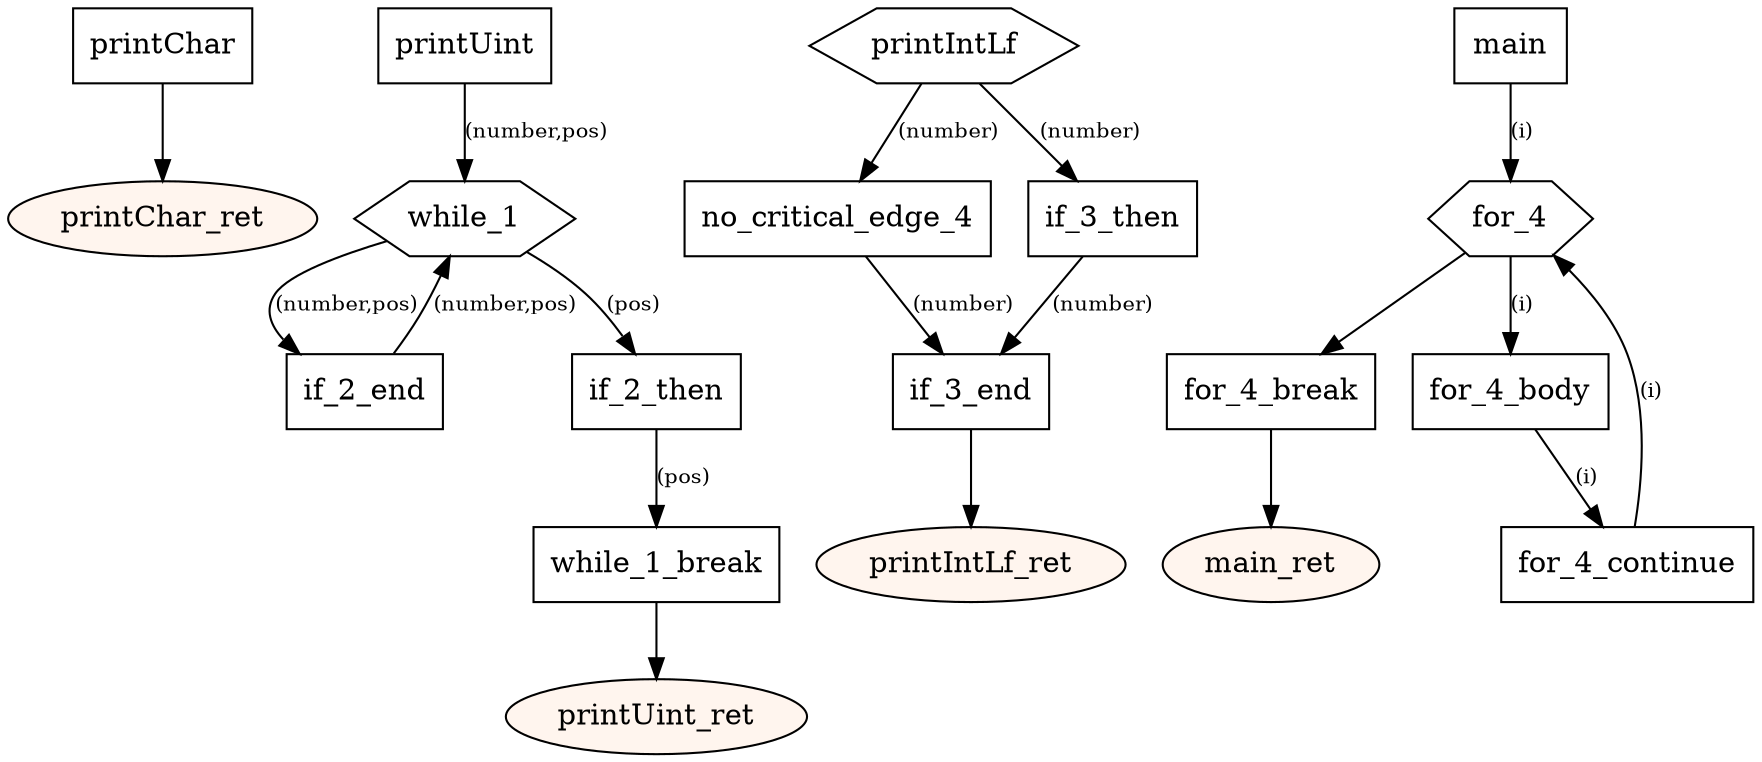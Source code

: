 digraph program {
	edge[fontsize="10pt"];
	subgraph fn_printChar {
		BasicBlock_0_printChar [label="printChar",shape=box];
		BasicBlock_0_printChar -> BasicBlock_0_printChar_ret;
		BasicBlock_0_printChar_ret [label="printChar_ret",shape=oval,style=filled,fillcolor="#fff5ee"];
	}
	subgraph fn_printUint {
		BasicBlock_1_printUint [label="printUint",shape=box];
		BasicBlock_1_printUint -> BasicBlock_1_while_1 [label="(number,pos)"];
		BasicBlock_1_while_1 [label="while_1",shape=hexagon];
		BasicBlock_1_while_1 -> BasicBlock_1_if_2_end [label="(number,pos)"];
		BasicBlock_1_while_1 -> BasicBlock_1_if_2_then [label="(pos)"];
		BasicBlock_1_if_2_then [label="if_2_then",shape=box];
		BasicBlock_1_if_2_then -> BasicBlock_1_while_1_break [label="(pos)"];
		BasicBlock_1_while_1_break [label="while_1_break",shape=box];
		BasicBlock_1_while_1_break -> BasicBlock_1_printUint_ret;
		BasicBlock_1_if_2_end [label="if_2_end",shape=box];
		BasicBlock_1_if_2_end -> BasicBlock_1_while_1 [label="(number,pos)"];
		BasicBlock_1_printUint_ret [label="printUint_ret",shape=oval,style=filled,fillcolor="#fff5ee"];
	}
	subgraph fn_printIntLf {
		BasicBlock_2_printIntLf [label="printIntLf",shape=hexagon];
		BasicBlock_2_printIntLf -> BasicBlock_2_no_critical_edge_4 [label="(number)"];
		BasicBlock_2_printIntLf -> BasicBlock_2_if_3_then [label="(number)"];
		BasicBlock_2_if_3_then [label="if_3_then",shape=box];
		BasicBlock_2_if_3_then -> BasicBlock_2_if_3_end [label="(number)"];
		BasicBlock_2_no_critical_edge_4 [label="no_critical_edge_4",shape=box];
		BasicBlock_2_no_critical_edge_4 -> BasicBlock_2_if_3_end [label="(number)"];
		BasicBlock_2_if_3_end [label="if_3_end",shape=box];
		BasicBlock_2_if_3_end -> BasicBlock_2_printIntLf_ret;
		BasicBlock_2_printIntLf_ret [label="printIntLf_ret",shape=oval,style=filled,fillcolor="#fff5ee"];
	}
	subgraph fn_main {
		BasicBlock_3_main [label="main",shape=box];
		BasicBlock_3_main -> BasicBlock_3_for_4 [label="(i)"];
		BasicBlock_3_for_4 [label="for_4",shape=hexagon];
		BasicBlock_3_for_4 -> BasicBlock_3_for_4_break;
		BasicBlock_3_for_4 -> BasicBlock_3_for_4_body [label="(i)"];
		BasicBlock_3_for_4_body [label="for_4_body",shape=box];
		BasicBlock_3_for_4_body -> BasicBlock_3_for_4_continue [label="(i)"];
		BasicBlock_3_for_4_continue [label="for_4_continue",shape=box];
		BasicBlock_3_for_4_continue -> BasicBlock_3_for_4 [label="(i)"];
		BasicBlock_3_for_4_break [label="for_4_break",shape=box];
		BasicBlock_3_for_4_break -> BasicBlock_3_main_ret;
		BasicBlock_3_main_ret [label="main_ret",shape=oval,style=filled,fillcolor="#fff5ee"];
	}
}

